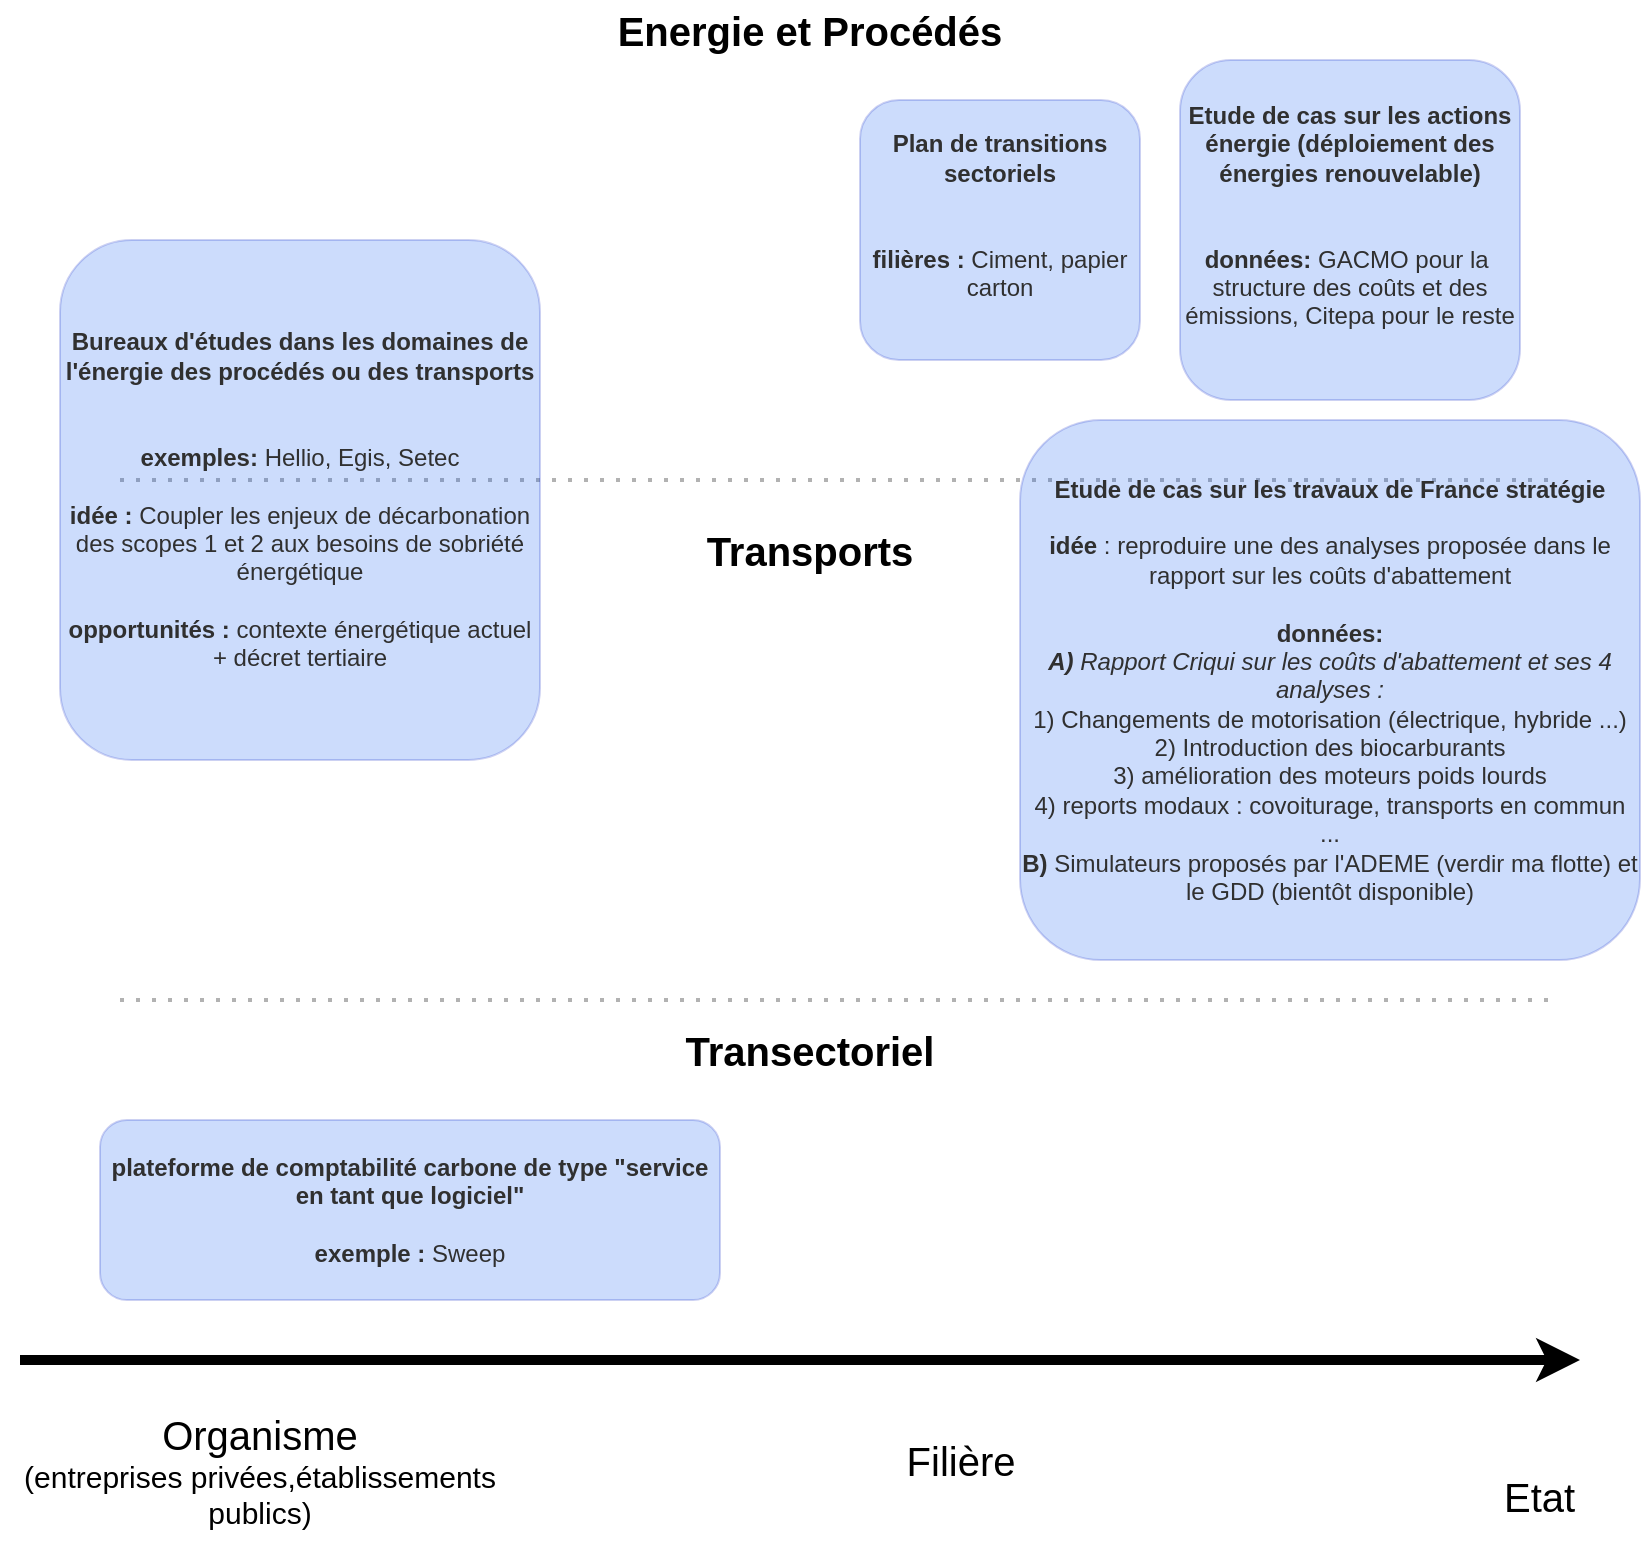 <mxfile version="20.5.1" type="github">
  <diagram id="wFE0QG_FPsp0jaGvCLVb" name="Page-1">
    <mxGraphModel dx="626" dy="370" grid="1" gridSize="10" guides="1" tooltips="1" connect="1" arrows="1" fold="1" page="1" pageScale="1" pageWidth="850" pageHeight="1100" math="0" shadow="0">
      <root>
        <mxCell id="0" />
        <mxCell id="1" parent="0" />
        <mxCell id="jnHG9VufrkIBZ4fwylr7-1" value="" style="endArrow=classic;html=1;rounded=0;strokeWidth=5;" edge="1" parent="1">
          <mxGeometry width="50" height="50" relative="1" as="geometry">
            <mxPoint x="30" y="710" as="sourcePoint" />
            <mxPoint x="810" y="710" as="targetPoint" />
          </mxGeometry>
        </mxCell>
        <mxCell id="jnHG9VufrkIBZ4fwylr7-2" value="&lt;div&gt;&lt;font style=&quot;font-size: 20px;&quot;&gt;Organisme&lt;/font&gt; &lt;font style=&quot;font-size: 15px;&quot;&gt;&lt;br&gt;&lt;/font&gt;&lt;/div&gt;&lt;div&gt;&lt;font style=&quot;font-size: 15px;&quot;&gt;(entreprises privées,établissements publics)&lt;/font&gt;&lt;/div&gt;" style="text;html=1;strokeColor=none;fillColor=none;align=center;verticalAlign=middle;whiteSpace=wrap;rounded=0;" vertex="1" parent="1">
          <mxGeometry x="20" y="750" width="260" height="30" as="geometry" />
        </mxCell>
        <mxCell id="jnHG9VufrkIBZ4fwylr7-3" value="Etat" style="text;whiteSpace=wrap;html=1;fontSize=20;" vertex="1" parent="1">
          <mxGeometry x="770" y="760" width="50" height="50" as="geometry" />
        </mxCell>
        <mxCell id="jnHG9VufrkIBZ4fwylr7-4" value="Filière" style="text;html=1;align=center;verticalAlign=middle;resizable=0;points=[];autosize=1;strokeColor=none;fillColor=none;fontSize=20;" vertex="1" parent="1">
          <mxGeometry x="460" y="740" width="80" height="40" as="geometry" />
        </mxCell>
        <mxCell id="jnHG9VufrkIBZ4fwylr7-5" value="" style="endArrow=none;dashed=1;html=1;dashPattern=1 3;strokeWidth=2;rounded=0;fontSize=20;textOpacity=30;opacity=30;" edge="1" parent="1">
          <mxGeometry width="50" height="50" relative="1" as="geometry">
            <mxPoint x="80" y="270" as="sourcePoint" />
            <mxPoint x="800" y="270" as="targetPoint" />
          </mxGeometry>
        </mxCell>
        <mxCell id="jnHG9VufrkIBZ4fwylr7-6" value="" style="endArrow=none;dashed=1;html=1;dashPattern=1 3;strokeWidth=2;rounded=0;fontSize=20;opacity=30;" edge="1" parent="1">
          <mxGeometry width="50" height="50" relative="1" as="geometry">
            <mxPoint x="80" y="530" as="sourcePoint" />
            <mxPoint x="800" y="530" as="targetPoint" />
          </mxGeometry>
        </mxCell>
        <mxCell id="jnHG9VufrkIBZ4fwylr7-7" value="&lt;b&gt;Energie et Procédés&lt;/b&gt;" style="text;html=1;strokeColor=none;fillColor=none;align=center;verticalAlign=middle;whiteSpace=wrap;rounded=0;fontSize=20;" vertex="1" parent="1">
          <mxGeometry x="175" y="30" width="500" height="30" as="geometry" />
        </mxCell>
        <mxCell id="jnHG9VufrkIBZ4fwylr7-8" value="&lt;b&gt;Transports&lt;/b&gt;" style="text;html=1;strokeColor=none;fillColor=none;align=center;verticalAlign=middle;whiteSpace=wrap;rounded=0;fontSize=20;" vertex="1" parent="1">
          <mxGeometry x="175" y="290" width="500" height="30" as="geometry" />
        </mxCell>
        <mxCell id="jnHG9VufrkIBZ4fwylr7-9" value="&lt;b&gt;Transectoriel&lt;/b&gt;" style="text;html=1;strokeColor=none;fillColor=none;align=center;verticalAlign=middle;whiteSpace=wrap;rounded=0;fontSize=20;" vertex="1" parent="1">
          <mxGeometry x="175" y="540" width="500" height="30" as="geometry" />
        </mxCell>
        <mxCell id="jnHG9VufrkIBZ4fwylr7-10" value="&lt;p style=&quot;line-height: 0.4; font-size: 12px;&quot;&gt;&lt;/p&gt;&lt;div style=&quot;font-size: 12px;&quot;&gt;&lt;font style=&quot;font-size: 12px;&quot;&gt;&lt;b style=&quot;font-size: 12px;&quot;&gt;Bureaux d&#39;études dans les domaines de l&#39;énergie des procédés ou des transports&lt;/b&gt;&lt;br&gt;&lt;/font&gt;&lt;/div&gt;&lt;div style=&quot;font-size: 12px;&quot;&gt;&lt;font style=&quot;font-size: 12px;&quot;&gt;&lt;br&gt;&lt;/font&gt;&lt;/div&gt;&lt;div style=&quot;font-size: 12px;&quot;&gt;&lt;font style=&quot;font-size: 12px;&quot;&gt;&lt;br style=&quot;font-size: 12px;&quot;&gt;&lt;/font&gt;&lt;/div&gt;&lt;div style=&quot;font-size: 12px;&quot;&gt;&lt;font style=&quot;font-size: 12px;&quot;&gt;&lt;b style=&quot;font-size: 12px;&quot;&gt;exemples:&lt;/b&gt; Hellio, Egis, Setec&lt;/font&gt;&lt;/div&gt;&lt;div style=&quot;font-size: 12px;&quot;&gt;&lt;font style=&quot;font-size: 12px;&quot;&gt;&lt;br style=&quot;font-size: 12px;&quot;&gt;&lt;/font&gt;&lt;/div&gt;&lt;div style=&quot;font-size: 12px;&quot;&gt;&lt;font style=&quot;font-size: 12px;&quot;&gt;&lt;b style=&quot;font-size: 12px;&quot;&gt;idée :&lt;/b&gt; Coupler les enjeux de décarbonation des scopes 1 et 2 aux besoins de sobriété énergétique&lt;/font&gt;&lt;/div&gt;&lt;div style=&quot;font-size: 12px;&quot;&gt;&lt;font style=&quot;font-size: 12px;&quot;&gt;&lt;br&gt;&lt;/font&gt;&lt;/div&gt;&lt;div style=&quot;font-size: 12px;&quot;&gt;&lt;font style=&quot;font-size: 12px;&quot;&gt;&lt;b&gt;opportunités : &lt;/b&gt;contexte énergétique actuel + décret tertiaire&lt;br&gt;&lt;/font&gt;&lt;/div&gt;&lt;p style=&quot;font-size: 12px;&quot;&gt;&lt;/p&gt;" style="rounded=1;whiteSpace=wrap;html=1;fontSize=12;labelBackgroundColor=none;opacity=20;fillColor=#0050ef;strokeColor=#001DBC;fontColor=#303030;" vertex="1" parent="1">
          <mxGeometry x="50" y="150" width="240" height="260" as="geometry" />
        </mxCell>
        <mxCell id="jnHG9VufrkIBZ4fwylr7-13" value="&lt;p style=&quot;line-height: 0.4; font-size: 12px;&quot;&gt;&lt;/p&gt;&lt;div style=&quot;font-size: 12px;&quot;&gt;&lt;font style=&quot;font-size: 12px;&quot;&gt;&lt;b style=&quot;font-size: 12px;&quot;&gt;Plan de transitions sectoriels&lt;/b&gt;&lt;br&gt;&lt;/font&gt;&lt;/div&gt;&lt;div style=&quot;font-size: 12px;&quot;&gt;&lt;font style=&quot;font-size: 12px;&quot;&gt;&lt;br&gt;&lt;/font&gt;&lt;/div&gt;&lt;div style=&quot;font-size: 12px;&quot;&gt;&lt;font style=&quot;font-size: 12px;&quot;&gt;&lt;br style=&quot;font-size: 12px;&quot;&gt;&lt;/font&gt;&lt;/div&gt;&lt;div style=&quot;font-size: 12px;&quot;&gt;&lt;font style=&quot;font-size: 12px;&quot;&gt;&lt;b style=&quot;font-size: 12px;&quot;&gt;filières :&lt;/b&gt; Ciment, papier carton&lt;br&gt;&lt;/font&gt;&lt;/div&gt;&lt;br&gt;&lt;p style=&quot;font-size: 12px;&quot;&gt;&lt;/p&gt;" style="rounded=1;whiteSpace=wrap;html=1;fontSize=12;labelBackgroundColor=none;opacity=20;fillColor=#0050ef;strokeColor=#001DBC;fontColor=#303030;" vertex="1" parent="1">
          <mxGeometry x="450" y="80" width="140" height="130" as="geometry" />
        </mxCell>
        <mxCell id="jnHG9VufrkIBZ4fwylr7-14" value="&lt;p style=&quot;line-height: 0.4; font-size: 12px;&quot;&gt;&lt;/p&gt;&lt;div style=&quot;font-size: 12px;&quot;&gt;&lt;font style=&quot;font-size: 12px;&quot;&gt;&lt;b style=&quot;font-size: 12px;&quot;&gt;Etude de cas sur les actions énergie (déploiement des énergies renouvelable) &lt;/b&gt;&lt;br&gt;&lt;/font&gt;&lt;/div&gt;&lt;div style=&quot;font-size: 12px;&quot;&gt;&lt;font style=&quot;font-size: 12px;&quot;&gt;&lt;br&gt;&lt;/font&gt;&lt;/div&gt;&lt;div style=&quot;font-size: 12px;&quot;&gt;&lt;font style=&quot;font-size: 12px;&quot;&gt;&lt;br style=&quot;font-size: 12px;&quot;&gt;&lt;/font&gt;&lt;/div&gt;&lt;div style=&quot;font-size: 12px;&quot;&gt;&lt;font style=&quot;font-size: 12px;&quot;&gt;&lt;b style=&quot;font-size: 12px;&quot;&gt;données:&lt;/b&gt; GACMO pour la&amp;nbsp; structure des coûts et des émissions, Citepa pour le reste&lt;br&gt;&lt;/font&gt;&lt;/div&gt;&lt;br&gt;&lt;p style=&quot;font-size: 12px;&quot;&gt;&lt;/p&gt;" style="rounded=1;whiteSpace=wrap;html=1;fontSize=12;labelBackgroundColor=none;opacity=20;fillColor=#0050ef;strokeColor=#001DBC;fontColor=#303030;" vertex="1" parent="1">
          <mxGeometry x="610" y="60" width="170" height="170" as="geometry" />
        </mxCell>
        <mxCell id="jnHG9VufrkIBZ4fwylr7-15" value="&lt;p style=&quot;line-height: 0.4; font-size: 12px;&quot;&gt;&lt;/p&gt;&lt;div style=&quot;font-size: 12px;&quot;&gt;&lt;font style=&quot;font-size: 12px;&quot;&gt;&lt;b style=&quot;font-size: 12px;&quot;&gt;Etude de cas sur les travaux de France stratégie &lt;/b&gt;&lt;br&gt;&lt;/font&gt;&lt;/div&gt;&lt;div style=&quot;font-size: 12px;&quot;&gt;&lt;font style=&quot;font-size: 12px;&quot;&gt;&lt;br&gt;&lt;/font&gt;&lt;/div&gt;&lt;div style=&quot;font-size: 12px;&quot;&gt;&lt;font style=&quot;font-size: 12px;&quot;&gt;&lt;b&gt;idée&lt;/b&gt; : reproduire une des analyses proposée dans le rapport sur les coûts d&#39;abattement&lt;br&gt;&lt;/font&gt;&lt;/div&gt;&lt;div style=&quot;font-size: 12px;&quot;&gt;&lt;font style=&quot;font-size: 12px;&quot;&gt;&lt;br&gt;&lt;/font&gt;&lt;/div&gt;&lt;div style=&quot;font-size: 12px;&quot;&gt;&lt;font style=&quot;font-size: 12px;&quot;&gt;&lt;b style=&quot;font-size: 12px;&quot;&gt;données:&lt;/b&gt;&lt;/font&gt;&lt;/div&gt;&lt;div style=&quot;font-size: 12px;&quot;&gt;&lt;font style=&quot;font-size: 12px;&quot;&gt;&lt;i&gt;&lt;b&gt;A) &lt;/b&gt;Rapport Criqui sur les coûts d&#39;abattement et ses 4 analyses : &lt;/i&gt;&lt;br&gt;&lt;/font&gt;&lt;/div&gt;&lt;div style=&quot;font-size: 12px;&quot;&gt;&lt;font style=&quot;font-size: 12px;&quot;&gt;1) Changements de motorisation (électrique, hybride ...)&lt;/font&gt;&lt;/div&gt;&lt;div style=&quot;font-size: 12px;&quot;&gt;&lt;font style=&quot;font-size: 12px;&quot;&gt;2) Introduction des biocarburants&lt;/font&gt;&lt;/div&gt;&lt;div style=&quot;font-size: 12px;&quot;&gt;&lt;font style=&quot;font-size: 12px;&quot;&gt;3) amélioration des moteurs poids lourds&lt;/font&gt;&lt;/div&gt;&lt;div style=&quot;font-size: 12px;&quot;&gt;&lt;font style=&quot;font-size: 12px;&quot;&gt;4) reports modaux : covoiturage, transports en commun ...&lt;br&gt;&lt;/font&gt;&lt;/div&gt;&lt;div style=&quot;font-size: 12px;&quot;&gt;&lt;font style=&quot;font-size: 12px;&quot;&gt;&lt;b&gt;B)&lt;/b&gt; Simulateurs proposés par l&#39;ADEME (verdir ma flotte) et le GDD (bientôt disponible)&lt;/font&gt;&lt;/div&gt;&lt;p style=&quot;font-size: 12px;&quot;&gt;&lt;/p&gt;" style="rounded=1;whiteSpace=wrap;html=1;fontSize=12;labelBackgroundColor=none;opacity=20;fillColor=#0050ef;strokeColor=#001DBC;fontColor=#303030;" vertex="1" parent="1">
          <mxGeometry x="530" y="240" width="310" height="270" as="geometry" />
        </mxCell>
        <mxCell id="jnHG9VufrkIBZ4fwylr7-21" value="&lt;b&gt;plateforme de comptabilité carbone de type &quot;service en tant que logiciel&quot;&lt;/b&gt;&lt;div&gt;&lt;br&gt;&lt;/div&gt;&lt;div&gt;&lt;b&gt;exemple :&lt;/b&gt; Sweep&lt;br&gt;&lt;/div&gt;" style="rounded=1;whiteSpace=wrap;html=1;fontSize=12;labelBackgroundColor=none;opacity=20;fillColor=#0050ef;strokeColor=#001DBC;fontColor=#303030;" vertex="1" parent="1">
          <mxGeometry x="70" y="590" width="310" height="90" as="geometry" />
        </mxCell>
      </root>
    </mxGraphModel>
  </diagram>
</mxfile>
